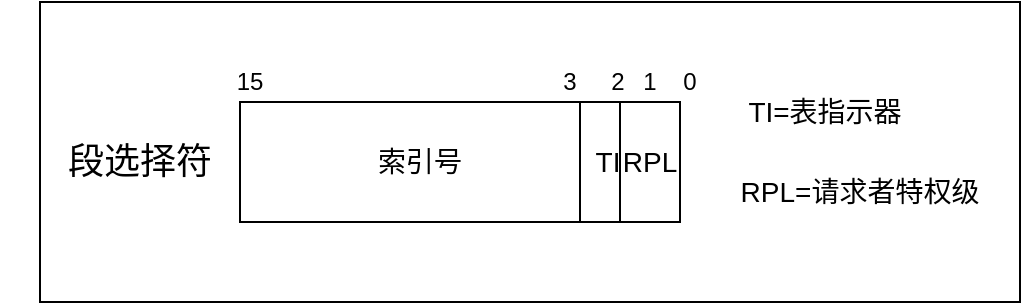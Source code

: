 <mxfile version="21.5.2" type="github">
  <diagram name="第 1 页" id="ILE_KX7Z8-EdUWNQfZIO">
    <mxGraphModel dx="694" dy="537" grid="1" gridSize="10" guides="1" tooltips="1" connect="1" arrows="1" fold="1" page="1" pageScale="1" pageWidth="827" pageHeight="1169" math="0" shadow="0">
      <root>
        <mxCell id="0" />
        <mxCell id="1" parent="0" />
        <mxCell id="tHJ9w-rOV989Xy9mLz5q-18" value="" style="rounded=0;whiteSpace=wrap;html=1;" vertex="1" parent="1">
          <mxGeometry x="150" y="200" width="490" height="150" as="geometry" />
        </mxCell>
        <mxCell id="tHJ9w-rOV989Xy9mLz5q-1" value="" style="rounded=0;whiteSpace=wrap;html=1;" vertex="1" parent="1">
          <mxGeometry x="250" y="250" width="220" height="60" as="geometry" />
        </mxCell>
        <mxCell id="tHJ9w-rOV989Xy9mLz5q-4" value="" style="endArrow=none;html=1;rounded=0;" edge="1" parent="1">
          <mxGeometry width="50" height="50" relative="1" as="geometry">
            <mxPoint x="440" y="310" as="sourcePoint" />
            <mxPoint x="440" y="250" as="targetPoint" />
          </mxGeometry>
        </mxCell>
        <mxCell id="tHJ9w-rOV989Xy9mLz5q-5" value="" style="endArrow=none;html=1;rounded=0;" edge="1" parent="1">
          <mxGeometry width="50" height="50" relative="1" as="geometry">
            <mxPoint x="420" y="310" as="sourcePoint" />
            <mxPoint x="420" y="250" as="targetPoint" />
          </mxGeometry>
        </mxCell>
        <mxCell id="tHJ9w-rOV989Xy9mLz5q-6" value="&lt;font style=&quot;font-size: 14px;&quot;&gt;TI&lt;/font&gt;" style="text;strokeColor=none;align=center;fillColor=none;html=1;verticalAlign=middle;whiteSpace=wrap;rounded=0;" vertex="1" parent="1">
          <mxGeometry x="414" y="270" width="40" height="20" as="geometry" />
        </mxCell>
        <mxCell id="tHJ9w-rOV989Xy9mLz5q-7" value="&lt;font style=&quot;font-size: 14px;&quot;&gt;RPL&lt;/font&gt;" style="text;strokeColor=none;align=center;fillColor=none;html=1;verticalAlign=middle;whiteSpace=wrap;rounded=0;" vertex="1" parent="1">
          <mxGeometry x="440" y="270" width="30" height="20" as="geometry" />
        </mxCell>
        <mxCell id="tHJ9w-rOV989Xy9mLz5q-8" value="0" style="text;strokeColor=none;align=center;fillColor=none;html=1;verticalAlign=middle;whiteSpace=wrap;rounded=0;" vertex="1" parent="1">
          <mxGeometry x="460" y="230" width="30" height="20" as="geometry" />
        </mxCell>
        <mxCell id="tHJ9w-rOV989Xy9mLz5q-9" value="1" style="text;strokeColor=none;align=center;fillColor=none;html=1;verticalAlign=middle;whiteSpace=wrap;rounded=0;" vertex="1" parent="1">
          <mxGeometry x="440" y="230" width="30" height="20" as="geometry" />
        </mxCell>
        <mxCell id="tHJ9w-rOV989Xy9mLz5q-10" value="2" style="text;strokeColor=none;align=center;fillColor=none;html=1;verticalAlign=middle;whiteSpace=wrap;rounded=0;" vertex="1" parent="1">
          <mxGeometry x="424" y="230" width="30" height="20" as="geometry" />
        </mxCell>
        <mxCell id="tHJ9w-rOV989Xy9mLz5q-11" value="3" style="text;strokeColor=none;align=center;fillColor=none;html=1;verticalAlign=middle;whiteSpace=wrap;rounded=0;" vertex="1" parent="1">
          <mxGeometry x="400" y="230" width="30" height="20" as="geometry" />
        </mxCell>
        <mxCell id="tHJ9w-rOV989Xy9mLz5q-12" value="15" style="text;strokeColor=none;align=center;fillColor=none;html=1;verticalAlign=middle;whiteSpace=wrap;rounded=0;" vertex="1" parent="1">
          <mxGeometry x="240" y="230" width="30" height="20" as="geometry" />
        </mxCell>
        <mxCell id="tHJ9w-rOV989Xy9mLz5q-13" value="&lt;font style=&quot;font-size: 14px;&quot;&gt;索引号&lt;/font&gt;" style="text;strokeColor=none;align=center;fillColor=none;html=1;verticalAlign=middle;whiteSpace=wrap;rounded=0;" vertex="1" parent="1">
          <mxGeometry x="290" y="255" width="100" height="50" as="geometry" />
        </mxCell>
        <mxCell id="tHJ9w-rOV989Xy9mLz5q-14" value="&lt;font style=&quot;font-size: 18px;&quot;&gt;段选择符&lt;/font&gt;" style="text;strokeColor=none;align=center;fillColor=none;html=1;verticalAlign=middle;whiteSpace=wrap;rounded=0;" vertex="1" parent="1">
          <mxGeometry x="130" y="245" width="140" height="70" as="geometry" />
        </mxCell>
        <mxCell id="tHJ9w-rOV989Xy9mLz5q-16" value="&lt;font style=&quot;font-size: 14px;&quot;&gt;TI=表指示器&lt;/font&gt;" style="text;strokeColor=none;align=center;fillColor=none;html=1;verticalAlign=middle;whiteSpace=wrap;rounded=0;" vertex="1" parent="1">
          <mxGeometry x="490" y="240" width="105" height="30" as="geometry" />
        </mxCell>
        <mxCell id="tHJ9w-rOV989Xy9mLz5q-17" value="&lt;span style=&quot;font-size: 14px;&quot;&gt;RPL=请求者特权级&lt;/span&gt;" style="text;strokeColor=none;align=center;fillColor=none;html=1;verticalAlign=middle;whiteSpace=wrap;rounded=0;" vertex="1" parent="1">
          <mxGeometry x="490" y="280" width="140" height="30" as="geometry" />
        </mxCell>
      </root>
    </mxGraphModel>
  </diagram>
</mxfile>
